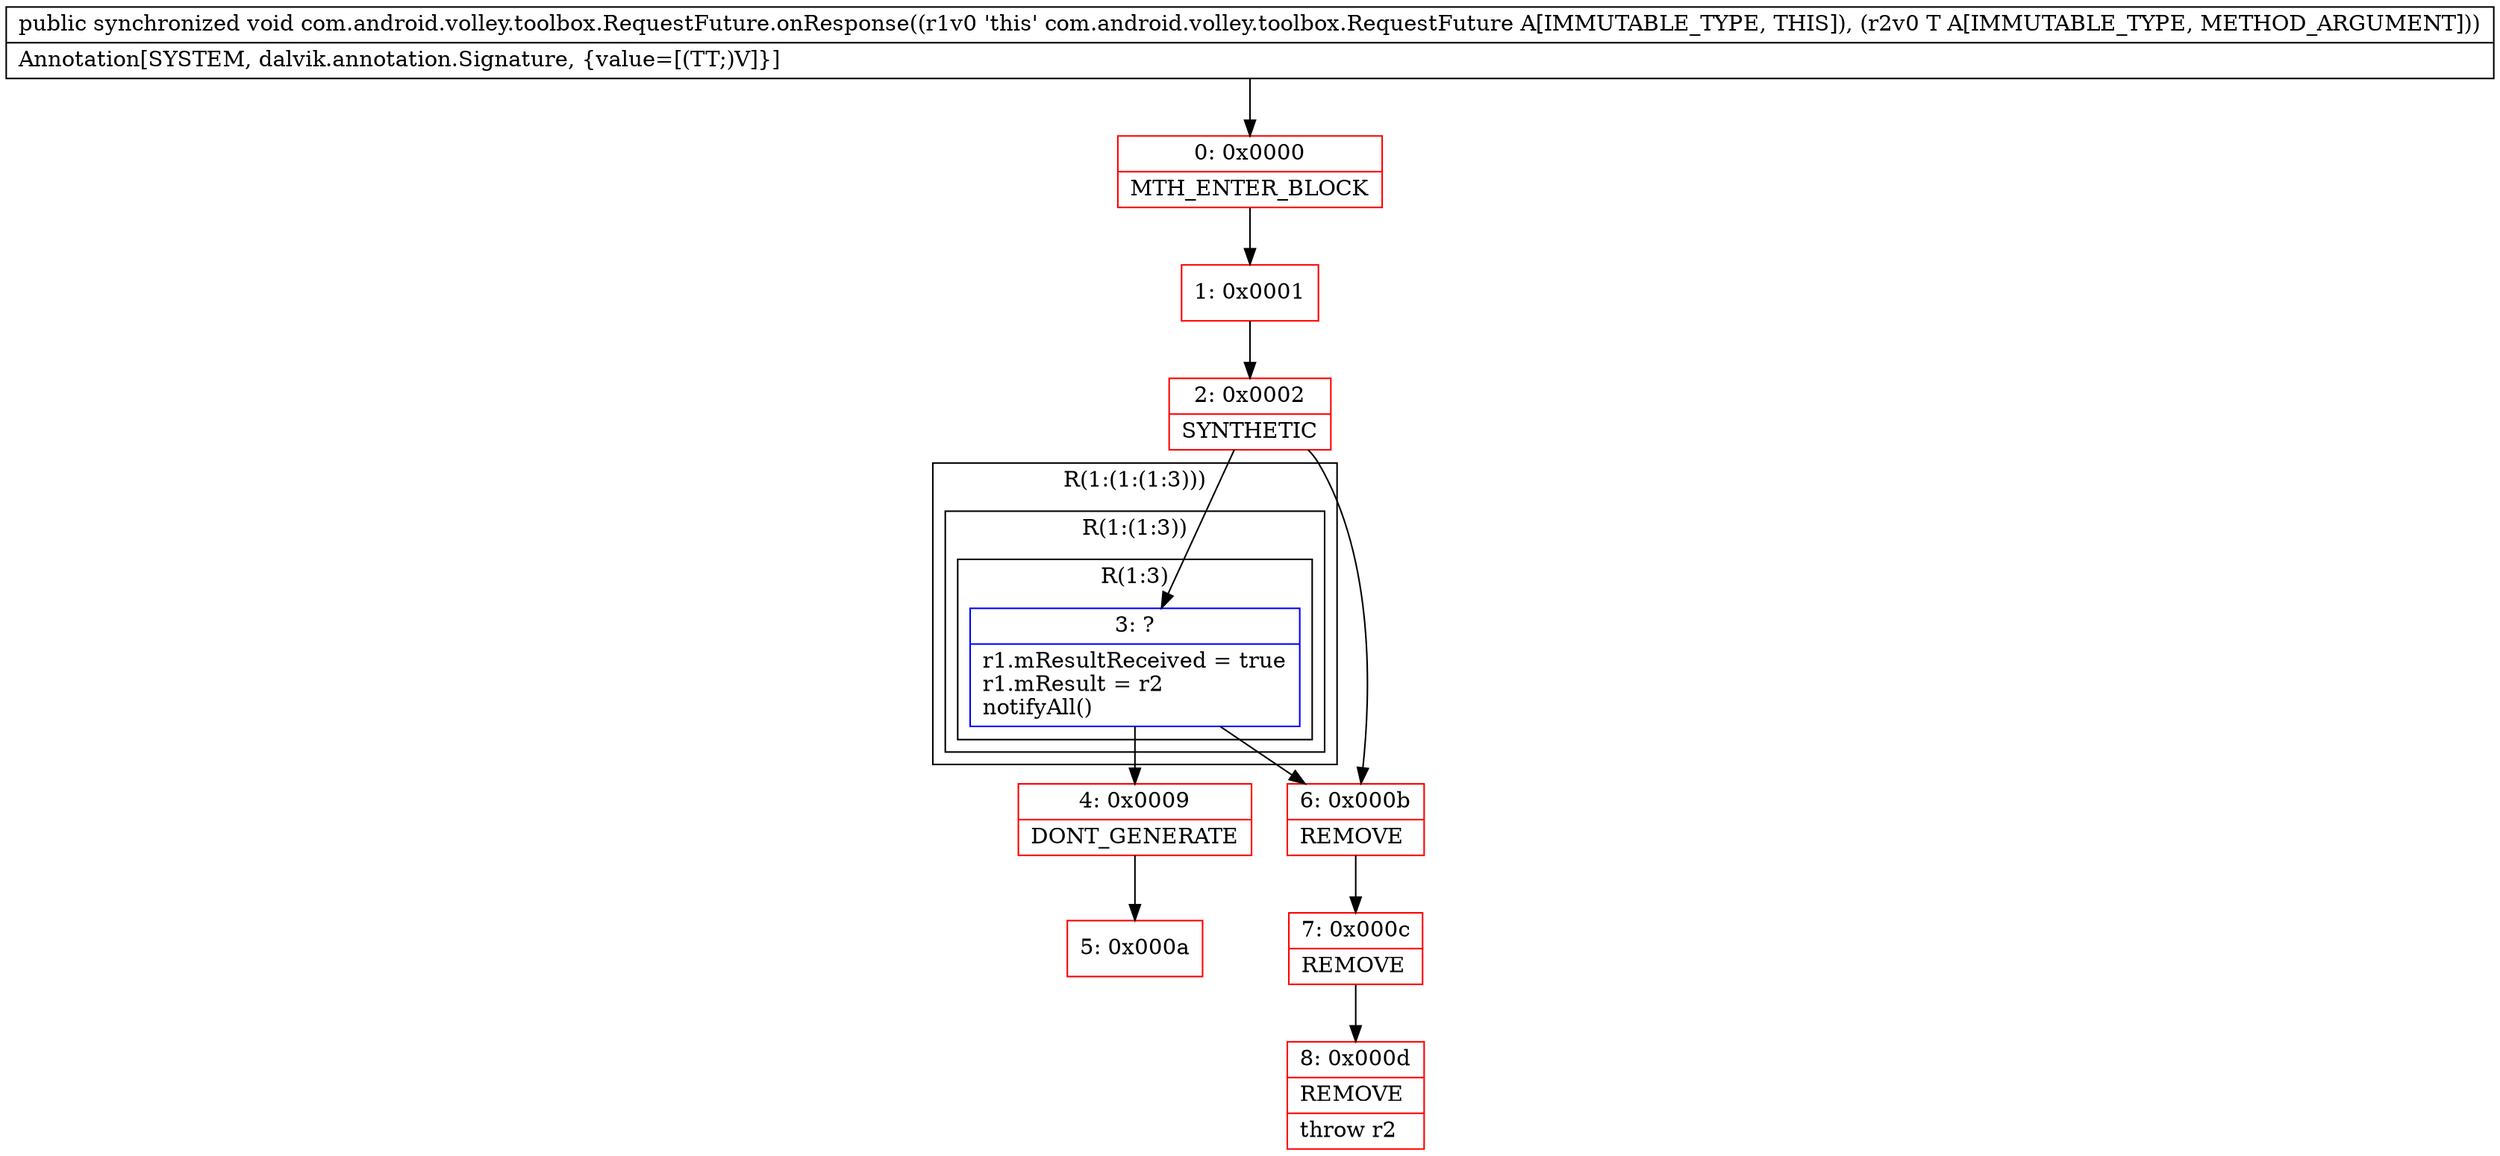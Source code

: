 digraph "CFG forcom.android.volley.toolbox.RequestFuture.onResponse(Ljava\/lang\/Object;)V" {
subgraph cluster_Region_164106607 {
label = "R(1:(1:(1:3)))";
node [shape=record,color=blue];
subgraph cluster_Region_198454082 {
label = "R(1:(1:3))";
node [shape=record,color=blue];
subgraph cluster_Region_811982194 {
label = "R(1:3)";
node [shape=record,color=blue];
Node_3 [shape=record,label="{3\:\ ?|r1.mResultReceived = true\lr1.mResult = r2\lnotifyAll()\l}"];
}
}
}
Node_0 [shape=record,color=red,label="{0\:\ 0x0000|MTH_ENTER_BLOCK\l}"];
Node_1 [shape=record,color=red,label="{1\:\ 0x0001}"];
Node_2 [shape=record,color=red,label="{2\:\ 0x0002|SYNTHETIC\l}"];
Node_4 [shape=record,color=red,label="{4\:\ 0x0009|DONT_GENERATE\l}"];
Node_5 [shape=record,color=red,label="{5\:\ 0x000a}"];
Node_6 [shape=record,color=red,label="{6\:\ 0x000b|REMOVE\l}"];
Node_7 [shape=record,color=red,label="{7\:\ 0x000c|REMOVE\l}"];
Node_8 [shape=record,color=red,label="{8\:\ 0x000d|REMOVE\l|throw r2\l}"];
MethodNode[shape=record,label="{public synchronized void com.android.volley.toolbox.RequestFuture.onResponse((r1v0 'this' com.android.volley.toolbox.RequestFuture A[IMMUTABLE_TYPE, THIS]), (r2v0 T A[IMMUTABLE_TYPE, METHOD_ARGUMENT]))  | Annotation[SYSTEM, dalvik.annotation.Signature, \{value=[(TT;)V]\}]\l}"];
MethodNode -> Node_0;
Node_3 -> Node_4;
Node_3 -> Node_6;
Node_0 -> Node_1;
Node_1 -> Node_2;
Node_2 -> Node_3;
Node_2 -> Node_6;
Node_4 -> Node_5;
Node_6 -> Node_7;
Node_7 -> Node_8;
}

